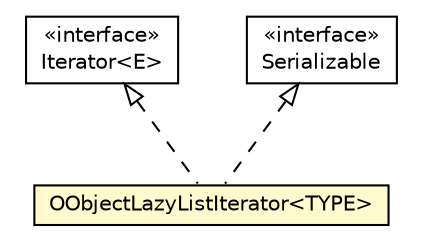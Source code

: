 #!/usr/local/bin/dot
#
# Class diagram 
# Generated by UMLGraph version R5_6-24-gf6e263 (http://www.umlgraph.org/)
#

digraph G {
	edge [fontname="Helvetica",fontsize=10,labelfontname="Helvetica",labelfontsize=10];
	node [fontname="Helvetica",fontsize=10,shape=plaintext];
	nodesep=0.25;
	ranksep=0.5;
	// com.orientechnologies.orient.object.db.OObjectLazyListIterator<TYPE>
	c2649418 [label=<<table title="com.orientechnologies.orient.object.db.OObjectLazyListIterator" border="0" cellborder="1" cellspacing="0" cellpadding="2" port="p" bgcolor="lemonChiffon" href="./OObjectLazyListIterator.html">
		<tr><td><table border="0" cellspacing="0" cellpadding="1">
<tr><td align="center" balign="center"> OObjectLazyListIterator&lt;TYPE&gt; </td></tr>
		</table></td></tr>
		</table>>, URL="./OObjectLazyListIterator.html", fontname="Helvetica", fontcolor="black", fontsize=10.0];
	//com.orientechnologies.orient.object.db.OObjectLazyListIterator<TYPE> implements java.util.Iterator<E>
	c2649995:p -> c2649418:p [dir=back,arrowtail=empty,style=dashed];
	//com.orientechnologies.orient.object.db.OObjectLazyListIterator<TYPE> implements java.io.Serializable
	c2649996:p -> c2649418:p [dir=back,arrowtail=empty,style=dashed];
	// java.io.Serializable
	c2649996 [label=<<table title="java.io.Serializable" border="0" cellborder="1" cellspacing="0" cellpadding="2" port="p" href="http://java.sun.com/j2se/1.4.2/docs/api/java/io/Serializable.html">
		<tr><td><table border="0" cellspacing="0" cellpadding="1">
<tr><td align="center" balign="center"> &#171;interface&#187; </td></tr>
<tr><td align="center" balign="center"> Serializable </td></tr>
		</table></td></tr>
		</table>>, URL="http://java.sun.com/j2se/1.4.2/docs/api/java/io/Serializable.html", fontname="Helvetica", fontcolor="black", fontsize=10.0];
	// java.util.Iterator<E>
	c2649995 [label=<<table title="java.util.Iterator" border="0" cellborder="1" cellspacing="0" cellpadding="2" port="p" href="http://java.sun.com/j2se/1.4.2/docs/api/java/util/Iterator.html">
		<tr><td><table border="0" cellspacing="0" cellpadding="1">
<tr><td align="center" balign="center"> &#171;interface&#187; </td></tr>
<tr><td align="center" balign="center"> Iterator&lt;E&gt; </td></tr>
		</table></td></tr>
		</table>>, URL="http://java.sun.com/j2se/1.4.2/docs/api/java/util/Iterator.html", fontname="Helvetica", fontcolor="black", fontsize=10.0];
}

